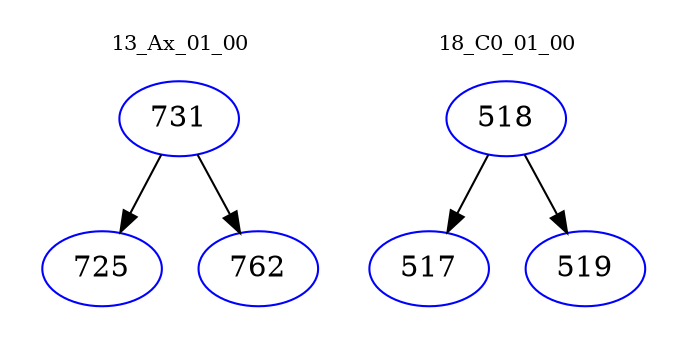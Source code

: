 digraph{
subgraph cluster_0 {
color = white
label = "13_Ax_01_00";
fontsize=10;
T0_731 [label="731", color="blue"]
T0_731 -> T0_725 [color="black"]
T0_725 [label="725", color="blue"]
T0_731 -> T0_762 [color="black"]
T0_762 [label="762", color="blue"]
}
subgraph cluster_1 {
color = white
label = "18_C0_01_00";
fontsize=10;
T1_518 [label="518", color="blue"]
T1_518 -> T1_517 [color="black"]
T1_517 [label="517", color="blue"]
T1_518 -> T1_519 [color="black"]
T1_519 [label="519", color="blue"]
}
}
